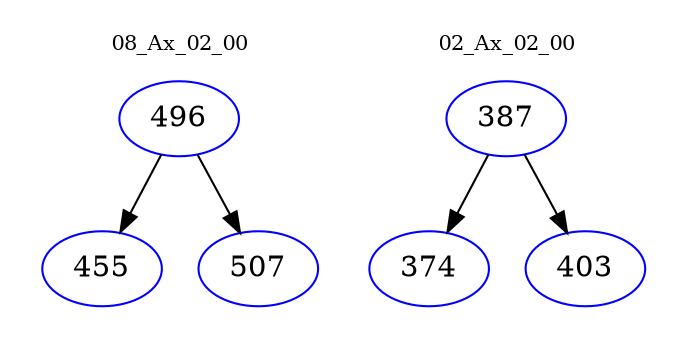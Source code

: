 digraph{
subgraph cluster_0 {
color = white
label = "08_Ax_02_00";
fontsize=10;
T0_496 [label="496", color="blue"]
T0_496 -> T0_455 [color="black"]
T0_455 [label="455", color="blue"]
T0_496 -> T0_507 [color="black"]
T0_507 [label="507", color="blue"]
}
subgraph cluster_1 {
color = white
label = "02_Ax_02_00";
fontsize=10;
T1_387 [label="387", color="blue"]
T1_387 -> T1_374 [color="black"]
T1_374 [label="374", color="blue"]
T1_387 -> T1_403 [color="black"]
T1_403 [label="403", color="blue"]
}
}
